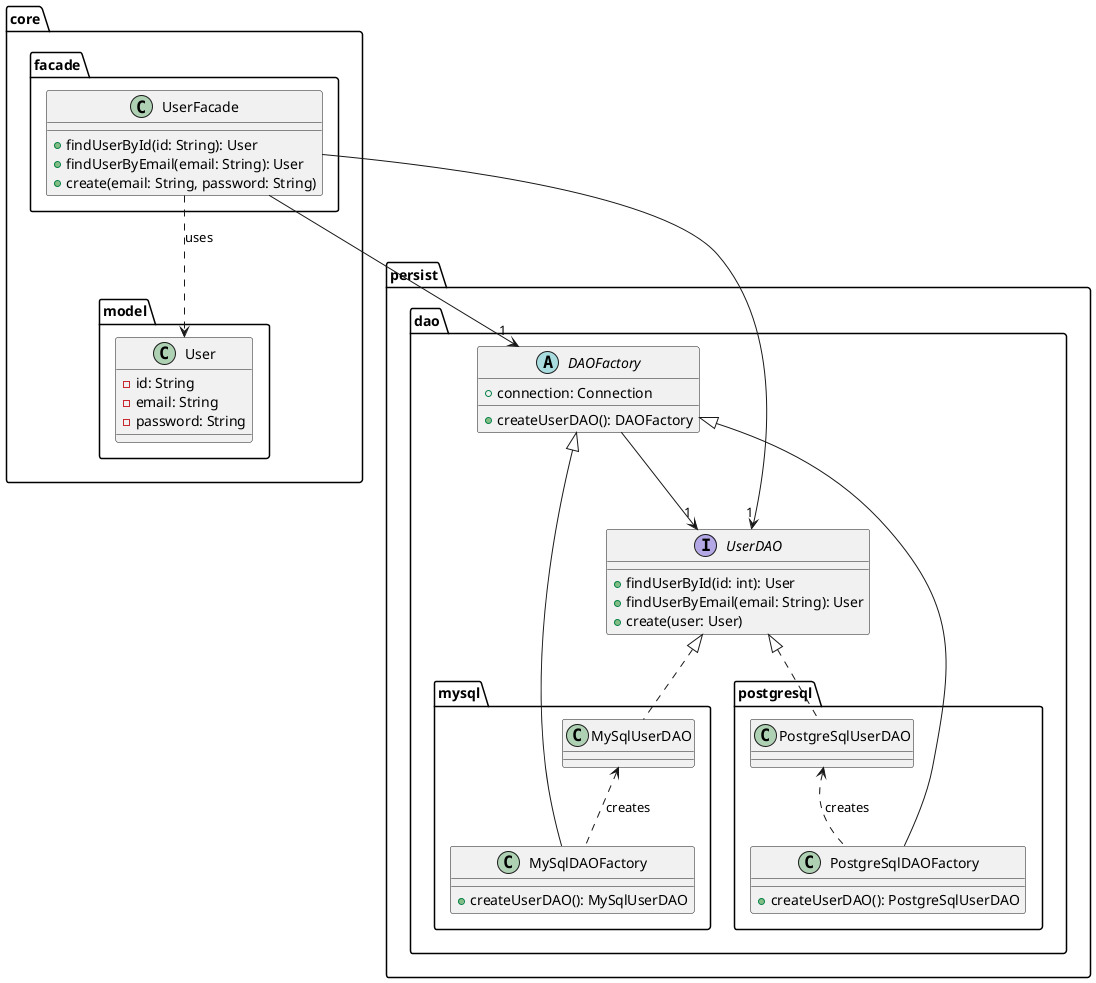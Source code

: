@startuml

package persist{
    package dao{
        abstract class DAOFactory{
            + connection: Connection
            + createUserDAO(): DAOFactory
        }
        interface UserDAO{
            + findUserById(id: int): User
            + findUserByEmail(email: String): User
            + create(user: User)
        }
        package mysql{
            class MySqlDAOFactory{
                + createUserDAO(): MySqlUserDAO
            }
            class MySqlUserDAO{

            }
        }
        package postgresql{
            class PostgreSqlDAOFactory{
                + createUserDAO(): PostgreSqlUserDAO
            }
            class PostgreSqlUserDAO{

            }
        }
    }
}

package core{
    package facade{
        class UserFacade{
            + findUserById(id: String): User
            + findUserByEmail(email: String): User
            + create(email: String, password: String)
        }
    }
    package model{
        class User{
            - id: String
            - email: String
            - password: String
        }
    }
}

DAOFactory <|-- MySqlDAOFactory
DAOFactory <|-- PostgreSqlDAOFactory

DAOFactory --> "1" UserDAO
UserDAO <|.. MySqlUserDAO

MySqlUserDAO <.. MySqlDAOFactory: creates
UserDAO <|.. PostgreSqlUserDAO

PostgreSqlUserDAO <.. PostgreSqlDAOFactory: creates

UserFacade ..> User: uses
UserFacade --> "1" DAOFactory
UserFacade --> "1" UserDAO

@enduml
